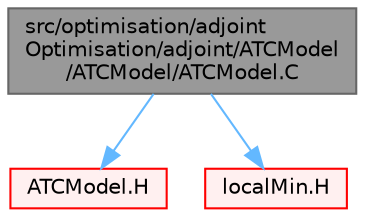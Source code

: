 digraph "src/optimisation/adjointOptimisation/adjoint/ATCModel/ATCModel/ATCModel.C"
{
 // LATEX_PDF_SIZE
  bgcolor="transparent";
  edge [fontname=Helvetica,fontsize=10,labelfontname=Helvetica,labelfontsize=10];
  node [fontname=Helvetica,fontsize=10,shape=box,height=0.2,width=0.4];
  Node1 [id="Node000001",label="src/optimisation/adjoint\lOptimisation/adjoint/ATCModel\l/ATCModel/ATCModel.C",height=0.2,width=0.4,color="gray40", fillcolor="grey60", style="filled", fontcolor="black",tooltip=" "];
  Node1 -> Node2 [id="edge1_Node000001_Node000002",color="steelblue1",style="solid",tooltip=" "];
  Node2 [id="Node000002",label="ATCModel.H",height=0.2,width=0.4,color="red", fillcolor="#FFF0F0", style="filled",URL="$ATCModel_8H.html",tooltip=" "];
  Node1 -> Node496 [id="edge2_Node000001_Node000496",color="steelblue1",style="solid",tooltip=" "];
  Node496 [id="Node000496",label="localMin.H",height=0.2,width=0.4,color="red", fillcolor="#FFF0F0", style="filled",URL="$localMin_8H.html",tooltip=" "];
}
